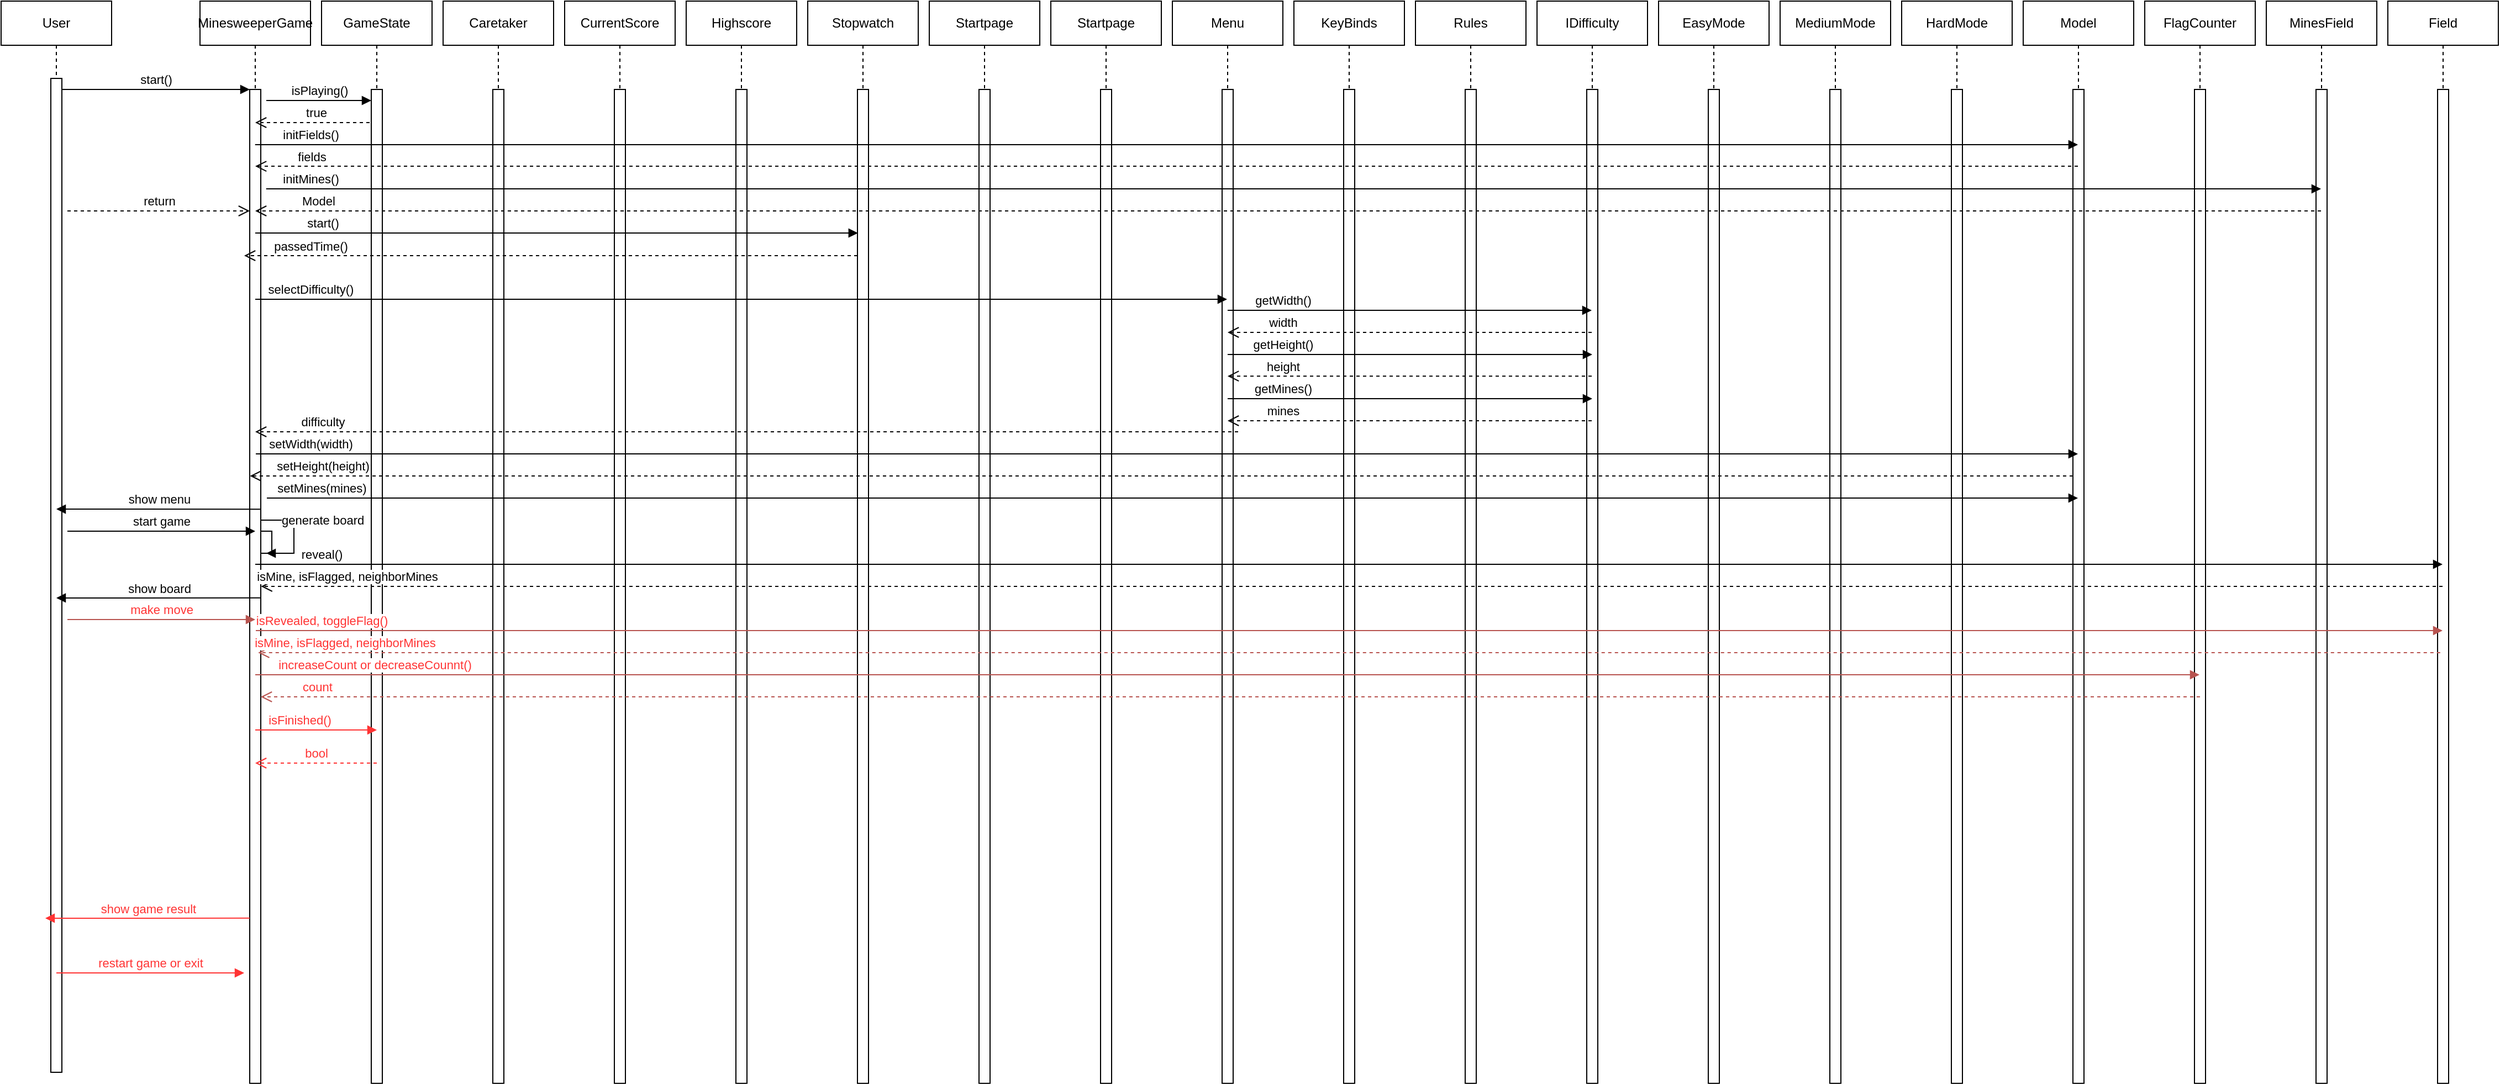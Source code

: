 <mxfile version="24.0.4" type="device">
  <diagram name="Page-1" id="2YBvvXClWsGukQMizWep">
    <mxGraphModel dx="1750" dy="928" grid="1" gridSize="10" guides="1" tooltips="1" connect="1" arrows="1" fold="1" page="1" pageScale="1" pageWidth="850" pageHeight="1100" math="0" shadow="0">
      <root>
        <mxCell id="0" />
        <mxCell id="1" parent="0" />
        <mxCell id="aM9ryv3xv72pqoxQDRHE-1" value="User" style="shape=umlLifeline;perimeter=lifelinePerimeter;whiteSpace=wrap;html=1;container=0;dropTarget=0;collapsible=0;recursiveResize=0;outlineConnect=0;portConstraint=eastwest;newEdgeStyle={&quot;edgeStyle&quot;:&quot;elbowEdgeStyle&quot;,&quot;elbow&quot;:&quot;vertical&quot;,&quot;curved&quot;:0,&quot;rounded&quot;:0};" parent="1" vertex="1">
          <mxGeometry x="40" y="40" width="100" height="970" as="geometry" />
        </mxCell>
        <mxCell id="aM9ryv3xv72pqoxQDRHE-2" value="" style="html=1;points=[];perimeter=orthogonalPerimeter;outlineConnect=0;targetShapes=umlLifeline;portConstraint=eastwest;newEdgeStyle={&quot;edgeStyle&quot;:&quot;elbowEdgeStyle&quot;,&quot;elbow&quot;:&quot;vertical&quot;,&quot;curved&quot;:0,&quot;rounded&quot;:0};" parent="aM9ryv3xv72pqoxQDRHE-1" vertex="1">
          <mxGeometry x="45" y="70" width="10" height="900" as="geometry" />
        </mxCell>
        <mxCell id="aM9ryv3xv72pqoxQDRHE-5" value="MinesweeperGame" style="shape=umlLifeline;perimeter=lifelinePerimeter;whiteSpace=wrap;html=1;container=0;dropTarget=0;collapsible=0;recursiveResize=0;outlineConnect=0;portConstraint=eastwest;newEdgeStyle={&quot;edgeStyle&quot;:&quot;elbowEdgeStyle&quot;,&quot;elbow&quot;:&quot;vertical&quot;,&quot;curved&quot;:0,&quot;rounded&quot;:0};" parent="1" vertex="1">
          <mxGeometry x="220" y="40" width="100" height="980" as="geometry" />
        </mxCell>
        <mxCell id="aM9ryv3xv72pqoxQDRHE-6" value="" style="html=1;points=[];perimeter=orthogonalPerimeter;outlineConnect=0;targetShapes=umlLifeline;portConstraint=eastwest;newEdgeStyle={&quot;edgeStyle&quot;:&quot;elbowEdgeStyle&quot;,&quot;elbow&quot;:&quot;vertical&quot;,&quot;curved&quot;:0,&quot;rounded&quot;:0};" parent="aM9ryv3xv72pqoxQDRHE-5" vertex="1">
          <mxGeometry x="45" y="80" width="10" height="900" as="geometry" />
        </mxCell>
        <mxCell id="aChDN-awmb8kZ2AirOsY-59" value="" style="html=1;points=[[0,0,0,0,5],[0,1,0,0,-5],[1,0,0,0,5],[1,1,0,0,-5]];perimeter=orthogonalPerimeter;outlineConnect=0;targetShapes=umlLifeline;portConstraint=eastwest;newEdgeStyle={&quot;curved&quot;:0,&quot;rounded&quot;:0};" parent="aM9ryv3xv72pqoxQDRHE-5" vertex="1">
          <mxGeometry x="55" y="480" width="10" height="20" as="geometry" />
        </mxCell>
        <mxCell id="aChDN-awmb8kZ2AirOsY-60" value="generate board" style="html=1;align=left;spacingLeft=2;endArrow=block;rounded=0;edgeStyle=orthogonalEdgeStyle;curved=0;rounded=0;" parent="aM9ryv3xv72pqoxQDRHE-5" edge="1">
          <mxGeometry x="-0.647" relative="1" as="geometry">
            <mxPoint x="55" y="470" as="sourcePoint" />
            <Array as="points">
              <mxPoint x="85" y="500" />
            </Array>
            <mxPoint x="60.0" y="500" as="targetPoint" />
            <mxPoint as="offset" />
          </mxGeometry>
        </mxCell>
        <mxCell id="aM9ryv3xv72pqoxQDRHE-7" value="start()" style="html=1;verticalAlign=bottom;endArrow=block;edgeStyle=elbowEdgeStyle;elbow=vertical;curved=0;rounded=0;" parent="1" source="aM9ryv3xv72pqoxQDRHE-2" target="aM9ryv3xv72pqoxQDRHE-6" edge="1">
          <mxGeometry relative="1" as="geometry">
            <mxPoint x="195" y="130" as="sourcePoint" />
            <Array as="points">
              <mxPoint x="180" y="120" />
            </Array>
          </mxGeometry>
        </mxCell>
        <mxCell id="aM9ryv3xv72pqoxQDRHE-8" value="true" style="html=1;verticalAlign=bottom;endArrow=open;dashed=1;endSize=8;edgeStyle=elbowEdgeStyle;elbow=vertical;curved=0;rounded=0;" parent="1" source="aChDN-awmb8kZ2AirOsY-1" edge="1">
          <mxGeometry x="-0.004" relative="1" as="geometry">
            <mxPoint x="270" y="150" as="targetPoint" />
            <Array as="points">
              <mxPoint x="365" y="150" />
            </Array>
            <mxPoint x="440" y="150" as="sourcePoint" />
            <mxPoint as="offset" />
          </mxGeometry>
        </mxCell>
        <mxCell id="aM9ryv3xv72pqoxQDRHE-10" value="return" style="html=1;verticalAlign=bottom;endArrow=open;dashed=1;endSize=8;edgeStyle=elbowEdgeStyle;elbow=vertical;curved=0;rounded=0;" parent="1" target="aM9ryv3xv72pqoxQDRHE-6" edge="1">
          <mxGeometry relative="1" as="geometry">
            <mxPoint x="175" y="235" as="targetPoint" />
            <Array as="points">
              <mxPoint x="180" y="230" />
            </Array>
            <mxPoint x="100" y="230" as="sourcePoint" />
          </mxGeometry>
        </mxCell>
        <mxCell id="aChDN-awmb8kZ2AirOsY-1" value="GameState" style="shape=umlLifeline;perimeter=lifelinePerimeter;whiteSpace=wrap;html=1;container=0;dropTarget=0;collapsible=0;recursiveResize=0;outlineConnect=0;portConstraint=eastwest;newEdgeStyle={&quot;edgeStyle&quot;:&quot;elbowEdgeStyle&quot;,&quot;elbow&quot;:&quot;vertical&quot;,&quot;curved&quot;:0,&quot;rounded&quot;:0};" parent="1" vertex="1">
          <mxGeometry x="330" y="40" width="100" height="980" as="geometry" />
        </mxCell>
        <mxCell id="aChDN-awmb8kZ2AirOsY-2" value="" style="html=1;points=[];perimeter=orthogonalPerimeter;outlineConnect=0;targetShapes=umlLifeline;portConstraint=eastwest;newEdgeStyle={&quot;edgeStyle&quot;:&quot;elbowEdgeStyle&quot;,&quot;elbow&quot;:&quot;vertical&quot;,&quot;curved&quot;:0,&quot;rounded&quot;:0};" parent="aChDN-awmb8kZ2AirOsY-1" vertex="1">
          <mxGeometry x="45" y="80" width="10" height="900" as="geometry" />
        </mxCell>
        <mxCell id="aChDN-awmb8kZ2AirOsY-3" value="Caretaker" style="shape=umlLifeline;perimeter=lifelinePerimeter;whiteSpace=wrap;html=1;container=0;dropTarget=0;collapsible=0;recursiveResize=0;outlineConnect=0;portConstraint=eastwest;newEdgeStyle={&quot;edgeStyle&quot;:&quot;elbowEdgeStyle&quot;,&quot;elbow&quot;:&quot;vertical&quot;,&quot;curved&quot;:0,&quot;rounded&quot;:0};" parent="1" vertex="1">
          <mxGeometry x="440" y="40" width="100" height="980" as="geometry" />
        </mxCell>
        <mxCell id="aChDN-awmb8kZ2AirOsY-4" value="" style="html=1;points=[];perimeter=orthogonalPerimeter;outlineConnect=0;targetShapes=umlLifeline;portConstraint=eastwest;newEdgeStyle={&quot;edgeStyle&quot;:&quot;elbowEdgeStyle&quot;,&quot;elbow&quot;:&quot;vertical&quot;,&quot;curved&quot;:0,&quot;rounded&quot;:0};" parent="aChDN-awmb8kZ2AirOsY-3" vertex="1">
          <mxGeometry x="45" y="80" width="10" height="900" as="geometry" />
        </mxCell>
        <mxCell id="aChDN-awmb8kZ2AirOsY-5" value="CurrentScore" style="shape=umlLifeline;perimeter=lifelinePerimeter;whiteSpace=wrap;html=1;container=0;dropTarget=0;collapsible=0;recursiveResize=0;outlineConnect=0;portConstraint=eastwest;newEdgeStyle={&quot;edgeStyle&quot;:&quot;elbowEdgeStyle&quot;,&quot;elbow&quot;:&quot;vertical&quot;,&quot;curved&quot;:0,&quot;rounded&quot;:0};" parent="1" vertex="1">
          <mxGeometry x="550" y="40" width="100" height="980" as="geometry" />
        </mxCell>
        <mxCell id="aChDN-awmb8kZ2AirOsY-6" value="" style="html=1;points=[];perimeter=orthogonalPerimeter;outlineConnect=0;targetShapes=umlLifeline;portConstraint=eastwest;newEdgeStyle={&quot;edgeStyle&quot;:&quot;elbowEdgeStyle&quot;,&quot;elbow&quot;:&quot;vertical&quot;,&quot;curved&quot;:0,&quot;rounded&quot;:0};" parent="aChDN-awmb8kZ2AirOsY-5" vertex="1">
          <mxGeometry x="45" y="80" width="10" height="900" as="geometry" />
        </mxCell>
        <mxCell id="aChDN-awmb8kZ2AirOsY-7" value="Highscore&lt;span style=&quot;color: rgba(0, 0, 0, 0); font-family: monospace; font-size: 0px; text-align: start; text-wrap: nowrap;&quot;&gt;%3CmxGraphModel%3E%3Croot%3E%3CmxCell%20id%3D%220%22%2F%3E%3CmxCell%20id%3D%221%22%20parent%3D%220%22%2F%3E%3CmxCell%20id%3D%222%22%20value%3D%22CurrentScore%22%20style%3D%22shape%3DumlLifeline%3Bperimeter%3DlifelinePerimeter%3BwhiteSpace%3Dwrap%3Bhtml%3D1%3Bcontainer%3D0%3BdropTarget%3D0%3Bcollapsible%3D0%3BrecursiveResize%3D0%3BoutlineConnect%3D0%3BportConstraint%3Deastwest%3BnewEdgeStyle%3D%7B%26quot%3BedgeStyle%26quot%3B%3A%26quot%3BelbowEdgeStyle%26quot%3B%2C%26quot%3Belbow%26quot%3B%3A%26quot%3Bvertical%26quot%3B%2C%26quot%3Bcurved%26quot%3B%3A0%2C%26quot%3Brounded%26quot%3B%3A0%7D%3B%22%20vertex%3D%221%22%20parent%3D%221%22%3E%3CmxGeometry%20x%3D%22550%22%20y%3D%2240%22%20width%3D%22100%22%20height%3D%22300%22%20as%3D%22geometry%22%2F%3E%3C%2FmxCell%3E%3CmxCell%20id%3D%223%22%20value%3D%22%22%20style%3D%22html%3D1%3Bpoints%3D%5B%5D%3Bperimeter%3DorthogonalPerimeter%3BoutlineConnect%3D0%3BtargetShapes%3DumlLifeline%3BportConstraint%3Deastwest%3BnewEdgeStyle%3D%7B%26quot%3BedgeStyle%26quot%3B%3A%26quot%3BelbowEdgeStyle%26quot%3B%2C%26quot%3Belbow%26quot%3B%3A%26quot%3Bvertical%26quot%3B%2C%26quot%3Bcurved%26quot%3B%3A0%2C%26quot%3Brounded%26quot%3B%3A0%7D%3B%22%20vertex%3D%221%22%20parent%3D%222%22%3E%3CmxGeometry%20x%3D%2245%22%20y%3D%2280%22%20width%3D%2210%22%20height%3D%22170%22%20as%3D%22geometry%22%2F%3E%3C%2FmxCell%3E%3C%2Froot%3E%3C%2FmxGraphModel%3E&lt;/span&gt;" style="shape=umlLifeline;perimeter=lifelinePerimeter;whiteSpace=wrap;html=1;container=0;dropTarget=0;collapsible=0;recursiveResize=0;outlineConnect=0;portConstraint=eastwest;newEdgeStyle={&quot;edgeStyle&quot;:&quot;elbowEdgeStyle&quot;,&quot;elbow&quot;:&quot;vertical&quot;,&quot;curved&quot;:0,&quot;rounded&quot;:0};" parent="1" vertex="1">
          <mxGeometry x="660" y="40" width="100" height="980" as="geometry" />
        </mxCell>
        <mxCell id="aChDN-awmb8kZ2AirOsY-8" value="" style="html=1;points=[];perimeter=orthogonalPerimeter;outlineConnect=0;targetShapes=umlLifeline;portConstraint=eastwest;newEdgeStyle={&quot;edgeStyle&quot;:&quot;elbowEdgeStyle&quot;,&quot;elbow&quot;:&quot;vertical&quot;,&quot;curved&quot;:0,&quot;rounded&quot;:0};" parent="aChDN-awmb8kZ2AirOsY-7" vertex="1">
          <mxGeometry x="45" y="80" width="10" height="900" as="geometry" />
        </mxCell>
        <mxCell id="aChDN-awmb8kZ2AirOsY-9" value="Stopwatch" style="shape=umlLifeline;perimeter=lifelinePerimeter;whiteSpace=wrap;html=1;container=0;dropTarget=0;collapsible=0;recursiveResize=0;outlineConnect=0;portConstraint=eastwest;newEdgeStyle={&quot;edgeStyle&quot;:&quot;elbowEdgeStyle&quot;,&quot;elbow&quot;:&quot;vertical&quot;,&quot;curved&quot;:0,&quot;rounded&quot;:0};" parent="1" vertex="1">
          <mxGeometry x="770" y="40" width="100" height="980" as="geometry" />
        </mxCell>
        <mxCell id="aChDN-awmb8kZ2AirOsY-10" value="" style="html=1;points=[];perimeter=orthogonalPerimeter;outlineConnect=0;targetShapes=umlLifeline;portConstraint=eastwest;newEdgeStyle={&quot;edgeStyle&quot;:&quot;elbowEdgeStyle&quot;,&quot;elbow&quot;:&quot;vertical&quot;,&quot;curved&quot;:0,&quot;rounded&quot;:0};" parent="aChDN-awmb8kZ2AirOsY-9" vertex="1">
          <mxGeometry x="45" y="80" width="10" height="900" as="geometry" />
        </mxCell>
        <mxCell id="aChDN-awmb8kZ2AirOsY-11" value="Startpage" style="shape=umlLifeline;perimeter=lifelinePerimeter;whiteSpace=wrap;html=1;container=0;dropTarget=0;collapsible=0;recursiveResize=0;outlineConnect=0;portConstraint=eastwest;newEdgeStyle={&quot;edgeStyle&quot;:&quot;elbowEdgeStyle&quot;,&quot;elbow&quot;:&quot;vertical&quot;,&quot;curved&quot;:0,&quot;rounded&quot;:0};" parent="1" vertex="1">
          <mxGeometry x="880" y="40" width="100" height="980" as="geometry" />
        </mxCell>
        <mxCell id="aChDN-awmb8kZ2AirOsY-12" value="" style="html=1;points=[];perimeter=orthogonalPerimeter;outlineConnect=0;targetShapes=umlLifeline;portConstraint=eastwest;newEdgeStyle={&quot;edgeStyle&quot;:&quot;elbowEdgeStyle&quot;,&quot;elbow&quot;:&quot;vertical&quot;,&quot;curved&quot;:0,&quot;rounded&quot;:0};" parent="aChDN-awmb8kZ2AirOsY-11" vertex="1">
          <mxGeometry x="45" y="80" width="10" height="900" as="geometry" />
        </mxCell>
        <mxCell id="aChDN-awmb8kZ2AirOsY-13" value="Startpage" style="shape=umlLifeline;perimeter=lifelinePerimeter;whiteSpace=wrap;html=1;container=0;dropTarget=0;collapsible=0;recursiveResize=0;outlineConnect=0;portConstraint=eastwest;newEdgeStyle={&quot;edgeStyle&quot;:&quot;elbowEdgeStyle&quot;,&quot;elbow&quot;:&quot;vertical&quot;,&quot;curved&quot;:0,&quot;rounded&quot;:0};" parent="1" vertex="1">
          <mxGeometry x="990" y="40" width="100" height="980" as="geometry" />
        </mxCell>
        <mxCell id="aChDN-awmb8kZ2AirOsY-14" value="" style="html=1;points=[];perimeter=orthogonalPerimeter;outlineConnect=0;targetShapes=umlLifeline;portConstraint=eastwest;newEdgeStyle={&quot;edgeStyle&quot;:&quot;elbowEdgeStyle&quot;,&quot;elbow&quot;:&quot;vertical&quot;,&quot;curved&quot;:0,&quot;rounded&quot;:0};" parent="aChDN-awmb8kZ2AirOsY-13" vertex="1">
          <mxGeometry x="45" y="80" width="10" height="900" as="geometry" />
        </mxCell>
        <mxCell id="aChDN-awmb8kZ2AirOsY-15" value="Menu" style="shape=umlLifeline;perimeter=lifelinePerimeter;whiteSpace=wrap;html=1;container=0;dropTarget=0;collapsible=0;recursiveResize=0;outlineConnect=0;portConstraint=eastwest;newEdgeStyle={&quot;edgeStyle&quot;:&quot;elbowEdgeStyle&quot;,&quot;elbow&quot;:&quot;vertical&quot;,&quot;curved&quot;:0,&quot;rounded&quot;:0};" parent="1" vertex="1">
          <mxGeometry x="1100" y="40" width="100" height="980" as="geometry" />
        </mxCell>
        <mxCell id="aChDN-awmb8kZ2AirOsY-16" value="" style="html=1;points=[];perimeter=orthogonalPerimeter;outlineConnect=0;targetShapes=umlLifeline;portConstraint=eastwest;newEdgeStyle={&quot;edgeStyle&quot;:&quot;elbowEdgeStyle&quot;,&quot;elbow&quot;:&quot;vertical&quot;,&quot;curved&quot;:0,&quot;rounded&quot;:0};" parent="aChDN-awmb8kZ2AirOsY-15" vertex="1">
          <mxGeometry x="45" y="80" width="10" height="900" as="geometry" />
        </mxCell>
        <mxCell id="aChDN-awmb8kZ2AirOsY-17" value="KeyBinds" style="shape=umlLifeline;perimeter=lifelinePerimeter;whiteSpace=wrap;html=1;container=0;dropTarget=0;collapsible=0;recursiveResize=0;outlineConnect=0;portConstraint=eastwest;newEdgeStyle={&quot;edgeStyle&quot;:&quot;elbowEdgeStyle&quot;,&quot;elbow&quot;:&quot;vertical&quot;,&quot;curved&quot;:0,&quot;rounded&quot;:0};" parent="1" vertex="1">
          <mxGeometry x="1210" y="40" width="100" height="980" as="geometry" />
        </mxCell>
        <mxCell id="aChDN-awmb8kZ2AirOsY-18" value="" style="html=1;points=[];perimeter=orthogonalPerimeter;outlineConnect=0;targetShapes=umlLifeline;portConstraint=eastwest;newEdgeStyle={&quot;edgeStyle&quot;:&quot;elbowEdgeStyle&quot;,&quot;elbow&quot;:&quot;vertical&quot;,&quot;curved&quot;:0,&quot;rounded&quot;:0};" parent="aChDN-awmb8kZ2AirOsY-17" vertex="1">
          <mxGeometry x="45" y="80" width="10" height="900" as="geometry" />
        </mxCell>
        <mxCell id="aChDN-awmb8kZ2AirOsY-19" value="Rules" style="shape=umlLifeline;perimeter=lifelinePerimeter;whiteSpace=wrap;html=1;container=0;dropTarget=0;collapsible=0;recursiveResize=0;outlineConnect=0;portConstraint=eastwest;newEdgeStyle={&quot;edgeStyle&quot;:&quot;elbowEdgeStyle&quot;,&quot;elbow&quot;:&quot;vertical&quot;,&quot;curved&quot;:0,&quot;rounded&quot;:0};" parent="1" vertex="1">
          <mxGeometry x="1320" y="40" width="100" height="980" as="geometry" />
        </mxCell>
        <mxCell id="aChDN-awmb8kZ2AirOsY-20" value="" style="html=1;points=[];perimeter=orthogonalPerimeter;outlineConnect=0;targetShapes=umlLifeline;portConstraint=eastwest;newEdgeStyle={&quot;edgeStyle&quot;:&quot;elbowEdgeStyle&quot;,&quot;elbow&quot;:&quot;vertical&quot;,&quot;curved&quot;:0,&quot;rounded&quot;:0};" parent="aChDN-awmb8kZ2AirOsY-19" vertex="1">
          <mxGeometry x="45" y="80" width="10" height="900" as="geometry" />
        </mxCell>
        <mxCell id="aChDN-awmb8kZ2AirOsY-21" value="IDifficulty" style="shape=umlLifeline;perimeter=lifelinePerimeter;whiteSpace=wrap;html=1;container=0;dropTarget=0;collapsible=0;recursiveResize=0;outlineConnect=0;portConstraint=eastwest;newEdgeStyle={&quot;edgeStyle&quot;:&quot;elbowEdgeStyle&quot;,&quot;elbow&quot;:&quot;vertical&quot;,&quot;curved&quot;:0,&quot;rounded&quot;:0};" parent="1" vertex="1">
          <mxGeometry x="1430" y="40" width="100" height="980" as="geometry" />
        </mxCell>
        <mxCell id="aChDN-awmb8kZ2AirOsY-22" value="" style="html=1;points=[];perimeter=orthogonalPerimeter;outlineConnect=0;targetShapes=umlLifeline;portConstraint=eastwest;newEdgeStyle={&quot;edgeStyle&quot;:&quot;elbowEdgeStyle&quot;,&quot;elbow&quot;:&quot;vertical&quot;,&quot;curved&quot;:0,&quot;rounded&quot;:0};" parent="aChDN-awmb8kZ2AirOsY-21" vertex="1">
          <mxGeometry x="45" y="80" width="10" height="900" as="geometry" />
        </mxCell>
        <mxCell id="aChDN-awmb8kZ2AirOsY-23" value="EasyMode" style="shape=umlLifeline;perimeter=lifelinePerimeter;whiteSpace=wrap;html=1;container=0;dropTarget=0;collapsible=0;recursiveResize=0;outlineConnect=0;portConstraint=eastwest;newEdgeStyle={&quot;edgeStyle&quot;:&quot;elbowEdgeStyle&quot;,&quot;elbow&quot;:&quot;vertical&quot;,&quot;curved&quot;:0,&quot;rounded&quot;:0};" parent="1" vertex="1">
          <mxGeometry x="1540" y="40" width="100" height="980" as="geometry" />
        </mxCell>
        <mxCell id="aChDN-awmb8kZ2AirOsY-24" value="" style="html=1;points=[];perimeter=orthogonalPerimeter;outlineConnect=0;targetShapes=umlLifeline;portConstraint=eastwest;newEdgeStyle={&quot;edgeStyle&quot;:&quot;elbowEdgeStyle&quot;,&quot;elbow&quot;:&quot;vertical&quot;,&quot;curved&quot;:0,&quot;rounded&quot;:0};" parent="aChDN-awmb8kZ2AirOsY-23" vertex="1">
          <mxGeometry x="45" y="80" width="10" height="900" as="geometry" />
        </mxCell>
        <mxCell id="aChDN-awmb8kZ2AirOsY-25" value="MediumMode" style="shape=umlLifeline;perimeter=lifelinePerimeter;whiteSpace=wrap;html=1;container=0;dropTarget=0;collapsible=0;recursiveResize=0;outlineConnect=0;portConstraint=eastwest;newEdgeStyle={&quot;edgeStyle&quot;:&quot;elbowEdgeStyle&quot;,&quot;elbow&quot;:&quot;vertical&quot;,&quot;curved&quot;:0,&quot;rounded&quot;:0};" parent="1" vertex="1">
          <mxGeometry x="1650" y="40" width="100" height="980" as="geometry" />
        </mxCell>
        <mxCell id="aChDN-awmb8kZ2AirOsY-26" value="" style="html=1;points=[];perimeter=orthogonalPerimeter;outlineConnect=0;targetShapes=umlLifeline;portConstraint=eastwest;newEdgeStyle={&quot;edgeStyle&quot;:&quot;elbowEdgeStyle&quot;,&quot;elbow&quot;:&quot;vertical&quot;,&quot;curved&quot;:0,&quot;rounded&quot;:0};" parent="aChDN-awmb8kZ2AirOsY-25" vertex="1">
          <mxGeometry x="45" y="80" width="10" height="900" as="geometry" />
        </mxCell>
        <mxCell id="aChDN-awmb8kZ2AirOsY-27" value="HardMode" style="shape=umlLifeline;perimeter=lifelinePerimeter;whiteSpace=wrap;html=1;container=0;dropTarget=0;collapsible=0;recursiveResize=0;outlineConnect=0;portConstraint=eastwest;newEdgeStyle={&quot;edgeStyle&quot;:&quot;elbowEdgeStyle&quot;,&quot;elbow&quot;:&quot;vertical&quot;,&quot;curved&quot;:0,&quot;rounded&quot;:0};" parent="1" vertex="1">
          <mxGeometry x="1760" y="40" width="100" height="980" as="geometry" />
        </mxCell>
        <mxCell id="aChDN-awmb8kZ2AirOsY-28" value="" style="html=1;points=[];perimeter=orthogonalPerimeter;outlineConnect=0;targetShapes=umlLifeline;portConstraint=eastwest;newEdgeStyle={&quot;edgeStyle&quot;:&quot;elbowEdgeStyle&quot;,&quot;elbow&quot;:&quot;vertical&quot;,&quot;curved&quot;:0,&quot;rounded&quot;:0};" parent="aChDN-awmb8kZ2AirOsY-27" vertex="1">
          <mxGeometry x="45" y="80" width="10" height="900" as="geometry" />
        </mxCell>
        <mxCell id="aChDN-awmb8kZ2AirOsY-29" value="Model" style="shape=umlLifeline;perimeter=lifelinePerimeter;whiteSpace=wrap;html=1;container=0;dropTarget=0;collapsible=0;recursiveResize=0;outlineConnect=0;portConstraint=eastwest;newEdgeStyle={&quot;edgeStyle&quot;:&quot;elbowEdgeStyle&quot;,&quot;elbow&quot;:&quot;vertical&quot;,&quot;curved&quot;:0,&quot;rounded&quot;:0};" parent="1" vertex="1">
          <mxGeometry x="1870" y="40" width="100" height="980" as="geometry" />
        </mxCell>
        <mxCell id="aChDN-awmb8kZ2AirOsY-30" value="" style="html=1;points=[];perimeter=orthogonalPerimeter;outlineConnect=0;targetShapes=umlLifeline;portConstraint=eastwest;newEdgeStyle={&quot;edgeStyle&quot;:&quot;elbowEdgeStyle&quot;,&quot;elbow&quot;:&quot;vertical&quot;,&quot;curved&quot;:0,&quot;rounded&quot;:0};" parent="aChDN-awmb8kZ2AirOsY-29" vertex="1">
          <mxGeometry x="45" y="80" width="10" height="900" as="geometry" />
        </mxCell>
        <mxCell id="aChDN-awmb8kZ2AirOsY-31" value="FlagCounter" style="shape=umlLifeline;perimeter=lifelinePerimeter;whiteSpace=wrap;html=1;container=0;dropTarget=0;collapsible=0;recursiveResize=0;outlineConnect=0;portConstraint=eastwest;newEdgeStyle={&quot;edgeStyle&quot;:&quot;elbowEdgeStyle&quot;,&quot;elbow&quot;:&quot;vertical&quot;,&quot;curved&quot;:0,&quot;rounded&quot;:0};" parent="1" vertex="1">
          <mxGeometry x="1980" y="40" width="100" height="980" as="geometry" />
        </mxCell>
        <mxCell id="aChDN-awmb8kZ2AirOsY-32" value="" style="html=1;points=[];perimeter=orthogonalPerimeter;outlineConnect=0;targetShapes=umlLifeline;portConstraint=eastwest;newEdgeStyle={&quot;edgeStyle&quot;:&quot;elbowEdgeStyle&quot;,&quot;elbow&quot;:&quot;vertical&quot;,&quot;curved&quot;:0,&quot;rounded&quot;:0};" parent="aChDN-awmb8kZ2AirOsY-31" vertex="1">
          <mxGeometry x="45" y="80" width="10" height="900" as="geometry" />
        </mxCell>
        <mxCell id="aChDN-awmb8kZ2AirOsY-33" value="MinesField" style="shape=umlLifeline;perimeter=lifelinePerimeter;whiteSpace=wrap;html=1;container=0;dropTarget=0;collapsible=0;recursiveResize=0;outlineConnect=0;portConstraint=eastwest;newEdgeStyle={&quot;edgeStyle&quot;:&quot;elbowEdgeStyle&quot;,&quot;elbow&quot;:&quot;vertical&quot;,&quot;curved&quot;:0,&quot;rounded&quot;:0};" parent="1" vertex="1">
          <mxGeometry x="2090" y="40" width="100" height="980" as="geometry" />
        </mxCell>
        <mxCell id="aChDN-awmb8kZ2AirOsY-34" value="" style="html=1;points=[];perimeter=orthogonalPerimeter;outlineConnect=0;targetShapes=umlLifeline;portConstraint=eastwest;newEdgeStyle={&quot;edgeStyle&quot;:&quot;elbowEdgeStyle&quot;,&quot;elbow&quot;:&quot;vertical&quot;,&quot;curved&quot;:0,&quot;rounded&quot;:0};" parent="aChDN-awmb8kZ2AirOsY-33" vertex="1">
          <mxGeometry x="45" y="80" width="10" height="900" as="geometry" />
        </mxCell>
        <mxCell id="aChDN-awmb8kZ2AirOsY-35" value="Field" style="shape=umlLifeline;perimeter=lifelinePerimeter;whiteSpace=wrap;html=1;container=0;dropTarget=0;collapsible=0;recursiveResize=0;outlineConnect=0;portConstraint=eastwest;newEdgeStyle={&quot;edgeStyle&quot;:&quot;elbowEdgeStyle&quot;,&quot;elbow&quot;:&quot;vertical&quot;,&quot;curved&quot;:0,&quot;rounded&quot;:0};" parent="1" vertex="1">
          <mxGeometry x="2200" y="40" width="100" height="980" as="geometry" />
        </mxCell>
        <mxCell id="aChDN-awmb8kZ2AirOsY-36" value="" style="html=1;points=[];perimeter=orthogonalPerimeter;outlineConnect=0;targetShapes=umlLifeline;portConstraint=eastwest;newEdgeStyle={&quot;edgeStyle&quot;:&quot;elbowEdgeStyle&quot;,&quot;elbow&quot;:&quot;vertical&quot;,&quot;curved&quot;:0,&quot;rounded&quot;:0};" parent="aChDN-awmb8kZ2AirOsY-35" vertex="1">
          <mxGeometry x="45" y="80" width="10" height="900" as="geometry" />
        </mxCell>
        <mxCell id="aChDN-awmb8kZ2AirOsY-37" value="isPlaying()" style="html=1;verticalAlign=bottom;endArrow=block;edgeStyle=elbowEdgeStyle;elbow=vertical;curved=0;rounded=0;" parent="1" target="aChDN-awmb8kZ2AirOsY-2" edge="1">
          <mxGeometry relative="1" as="geometry">
            <mxPoint x="280" y="130" as="sourcePoint" />
            <Array as="points">
              <mxPoint x="355" y="130" />
            </Array>
            <mxPoint x="370" y="130" as="targetPoint" />
          </mxGeometry>
        </mxCell>
        <mxCell id="aChDN-awmb8kZ2AirOsY-38" value="initFields()" style="html=1;verticalAlign=bottom;endArrow=block;edgeStyle=elbowEdgeStyle;elbow=vertical;curved=0;rounded=0;" parent="1" target="aChDN-awmb8kZ2AirOsY-29" edge="1">
          <mxGeometry x="-0.939" relative="1" as="geometry">
            <mxPoint x="269.875" y="170" as="sourcePoint" />
            <Array as="points">
              <mxPoint x="345" y="170" />
            </Array>
            <mxPoint x="365" y="170" as="targetPoint" />
            <mxPoint as="offset" />
          </mxGeometry>
        </mxCell>
        <mxCell id="aChDN-awmb8kZ2AirOsY-39" value="fields" style="html=1;verticalAlign=bottom;endArrow=open;dashed=1;endSize=8;edgeStyle=elbowEdgeStyle;elbow=vertical;curved=0;rounded=0;" parent="1" source="aChDN-awmb8kZ2AirOsY-29" edge="1">
          <mxGeometry x="0.939" relative="1" as="geometry">
            <mxPoint x="270" y="189.55" as="targetPoint" />
            <Array as="points">
              <mxPoint x="365" y="189.55" />
            </Array>
            <mxPoint x="380" y="189.55" as="sourcePoint" />
            <mxPoint as="offset" />
          </mxGeometry>
        </mxCell>
        <mxCell id="aChDN-awmb8kZ2AirOsY-40" value="initMines()" style="html=1;verticalAlign=bottom;endArrow=block;edgeStyle=elbowEdgeStyle;elbow=vertical;curved=0;rounded=0;" parent="1" target="aChDN-awmb8kZ2AirOsY-33" edge="1">
          <mxGeometry x="-0.957" relative="1" as="geometry">
            <mxPoint x="279.875" y="210" as="sourcePoint" />
            <Array as="points">
              <mxPoint x="355" y="210" />
            </Array>
            <mxPoint x="1930" y="210" as="targetPoint" />
            <mxPoint as="offset" />
          </mxGeometry>
        </mxCell>
        <mxCell id="aChDN-awmb8kZ2AirOsY-41" value="Model" style="html=1;verticalAlign=bottom;endArrow=open;dashed=1;endSize=8;edgeStyle=elbowEdgeStyle;elbow=vertical;curved=0;rounded=0;" parent="1" source="aChDN-awmb8kZ2AirOsY-33" edge="1">
          <mxGeometry x="0.939" relative="1" as="geometry">
            <mxPoint x="270" y="230" as="targetPoint" />
            <Array as="points" />
            <mxPoint x="1920" y="230.45" as="sourcePoint" />
            <mxPoint as="offset" />
          </mxGeometry>
        </mxCell>
        <mxCell id="aChDN-awmb8kZ2AirOsY-43" value="start()" style="html=1;verticalAlign=bottom;endArrow=block;edgeStyle=elbowEdgeStyle;elbow=vertical;curved=0;rounded=0;" parent="1" source="aM9ryv3xv72pqoxQDRHE-5" edge="1">
          <mxGeometry x="-0.778" relative="1" as="geometry">
            <mxPoint x="289.875" y="250" as="sourcePoint" />
            <Array as="points">
              <mxPoint x="365" y="250" />
            </Array>
            <mxPoint x="815.429" y="250" as="targetPoint" />
            <mxPoint as="offset" />
          </mxGeometry>
        </mxCell>
        <mxCell id="aChDN-awmb8kZ2AirOsY-44" value="passedTime()" style="html=1;verticalAlign=bottom;endArrow=open;dashed=1;endSize=8;edgeStyle=elbowEdgeStyle;elbow=vertical;curved=0;rounded=0;" parent="1" source="aChDN-awmb8kZ2AirOsY-10" edge="1">
          <mxGeometry x="0.783" relative="1" as="geometry">
            <mxPoint x="260" y="270.43" as="targetPoint" />
            <Array as="points" />
            <mxPoint x="805.429" y="270" as="sourcePoint" />
            <mxPoint as="offset" />
          </mxGeometry>
        </mxCell>
        <mxCell id="aChDN-awmb8kZ2AirOsY-45" value="show menu" style="html=1;verticalAlign=bottom;endArrow=block;edgeStyle=elbowEdgeStyle;elbow=vertical;curved=0;rounded=0;" parent="1" edge="1">
          <mxGeometry relative="1" as="geometry">
            <mxPoint x="275" y="500.134" as="sourcePoint" />
            <Array as="points" />
            <mxPoint x="90" y="500" as="targetPoint" />
          </mxGeometry>
        </mxCell>
        <mxCell id="aChDN-awmb8kZ2AirOsY-46" value="start game" style="html=1;verticalAlign=bottom;endArrow=block;edgeStyle=elbowEdgeStyle;elbow=vertical;curved=0;rounded=0;" parent="1" edge="1">
          <mxGeometry relative="1" as="geometry">
            <mxPoint x="100" y="520" as="sourcePoint" />
            <Array as="points">
              <mxPoint x="185" y="520" />
            </Array>
            <mxPoint x="270" y="520" as="targetPoint" />
          </mxGeometry>
        </mxCell>
        <mxCell id="aChDN-awmb8kZ2AirOsY-47" value="selectDifficulty()" style="html=1;verticalAlign=bottom;endArrow=block;edgeStyle=elbowEdgeStyle;elbow=vertical;curved=0;rounded=0;" parent="1" target="aChDN-awmb8kZ2AirOsY-15" edge="1">
          <mxGeometry x="-0.886" relative="1" as="geometry">
            <mxPoint x="270" y="310" as="sourcePoint" />
            <Array as="points">
              <mxPoint x="355" y="310" />
            </Array>
            <mxPoint x="440" y="310" as="targetPoint" />
            <mxPoint as="offset" />
          </mxGeometry>
        </mxCell>
        <mxCell id="aChDN-awmb8kZ2AirOsY-48" value="getWidth()" style="html=1;verticalAlign=bottom;endArrow=block;edgeStyle=elbowEdgeStyle;elbow=vertical;curved=0;rounded=0;" parent="1" target="aChDN-awmb8kZ2AirOsY-21" edge="1">
          <mxGeometry x="-0.697" relative="1" as="geometry">
            <mxPoint x="1150" y="320" as="sourcePoint" />
            <Array as="points">
              <mxPoint x="1235" y="320" />
            </Array>
            <mxPoint x="1320" y="320" as="targetPoint" />
            <mxPoint as="offset" />
          </mxGeometry>
        </mxCell>
        <mxCell id="aChDN-awmb8kZ2AirOsY-49" value="width" style="html=1;verticalAlign=bottom;endArrow=open;dashed=1;endSize=8;edgeStyle=elbowEdgeStyle;elbow=vertical;curved=0;rounded=0;" parent="1" edge="1">
          <mxGeometry x="0.697" relative="1" as="geometry">
            <mxPoint x="1150" y="340" as="targetPoint" />
            <Array as="points">
              <mxPoint x="1245" y="340" />
            </Array>
            <mxPoint x="1479.5" y="340" as="sourcePoint" />
            <mxPoint as="offset" />
          </mxGeometry>
        </mxCell>
        <mxCell id="aChDN-awmb8kZ2AirOsY-51" value="getHeight()" style="html=1;verticalAlign=bottom;endArrow=block;edgeStyle=elbowEdgeStyle;elbow=vertical;curved=0;rounded=0;" parent="1" edge="1">
          <mxGeometry x="-0.697" relative="1" as="geometry">
            <mxPoint x="1150" y="360" as="sourcePoint" />
            <Array as="points">
              <mxPoint x="1235" y="360" />
            </Array>
            <mxPoint x="1480" y="360" as="targetPoint" />
            <mxPoint as="offset" />
          </mxGeometry>
        </mxCell>
        <mxCell id="aChDN-awmb8kZ2AirOsY-52" value="height" style="html=1;verticalAlign=bottom;endArrow=open;dashed=1;endSize=8;edgeStyle=elbowEdgeStyle;elbow=vertical;curved=0;rounded=0;" parent="1" edge="1">
          <mxGeometry x="0.697" relative="1" as="geometry">
            <mxPoint x="1150" y="379.6" as="targetPoint" />
            <Array as="points">
              <mxPoint x="1245" y="379.6" />
            </Array>
            <mxPoint x="1479.5" y="379.6" as="sourcePoint" />
            <mxPoint as="offset" />
          </mxGeometry>
        </mxCell>
        <mxCell id="aChDN-awmb8kZ2AirOsY-53" value="getMines()" style="html=1;verticalAlign=bottom;endArrow=block;edgeStyle=elbowEdgeStyle;elbow=vertical;curved=0;rounded=0;" parent="1" edge="1">
          <mxGeometry x="-0.697" relative="1" as="geometry">
            <mxPoint x="1150" y="400" as="sourcePoint" />
            <Array as="points">
              <mxPoint x="1235" y="400" />
            </Array>
            <mxPoint x="1480" y="400" as="targetPoint" />
            <mxPoint as="offset" />
          </mxGeometry>
        </mxCell>
        <mxCell id="aChDN-awmb8kZ2AirOsY-54" value="mines" style="html=1;verticalAlign=bottom;endArrow=open;dashed=1;endSize=8;edgeStyle=elbowEdgeStyle;elbow=vertical;curved=0;rounded=0;" parent="1" edge="1">
          <mxGeometry x="0.697" relative="1" as="geometry">
            <mxPoint x="1150" y="420" as="targetPoint" />
            <Array as="points">
              <mxPoint x="1245" y="420" />
            </Array>
            <mxPoint x="1479.5" y="420" as="sourcePoint" />
            <mxPoint as="offset" />
          </mxGeometry>
        </mxCell>
        <mxCell id="aChDN-awmb8kZ2AirOsY-55" value="difficulty" style="html=1;verticalAlign=bottom;endArrow=open;dashed=1;endSize=8;edgeStyle=elbowEdgeStyle;elbow=vertical;curved=0;rounded=0;" parent="1" target="aM9ryv3xv72pqoxQDRHE-5" edge="1">
          <mxGeometry x="0.863" relative="1" as="geometry">
            <mxPoint x="830" y="430" as="targetPoint" />
            <Array as="points">
              <mxPoint x="925" y="430" />
            </Array>
            <mxPoint x="1159.5" y="430" as="sourcePoint" />
            <mxPoint as="offset" />
          </mxGeometry>
        </mxCell>
        <mxCell id="aChDN-awmb8kZ2AirOsY-56" value="setWidth(width)" style="html=1;verticalAlign=bottom;endArrow=block;edgeStyle=elbowEdgeStyle;elbow=vertical;curved=0;rounded=0;" parent="1" target="aChDN-awmb8kZ2AirOsY-29" edge="1">
          <mxGeometry x="-0.94" relative="1" as="geometry">
            <mxPoint x="270.5" y="450" as="sourcePoint" />
            <Array as="points">
              <mxPoint x="355.5" y="450" />
            </Array>
            <mxPoint x="1149.5" y="450" as="targetPoint" />
            <mxPoint as="offset" />
          </mxGeometry>
        </mxCell>
        <mxCell id="aChDN-awmb8kZ2AirOsY-57" value="setHeight(height)" style="html=1;verticalAlign=bottom;endArrow=open;dashed=1;endSize=8;edgeStyle=elbowEdgeStyle;elbow=vertical;curved=0;rounded=0;" parent="1" source="aChDN-awmb8kZ2AirOsY-30" edge="1">
          <mxGeometry x="0.921" relative="1" as="geometry">
            <mxPoint x="265.25" y="470" as="targetPoint" />
            <Array as="points">
              <mxPoint x="920.25" y="470" />
            </Array>
            <mxPoint x="1154.75" y="470" as="sourcePoint" />
            <mxPoint as="offset" />
          </mxGeometry>
        </mxCell>
        <mxCell id="aChDN-awmb8kZ2AirOsY-58" value="setMines(mines)" style="html=1;verticalAlign=bottom;endArrow=block;edgeStyle=elbowEdgeStyle;elbow=vertical;curved=0;rounded=0;" parent="1" target="aChDN-awmb8kZ2AirOsY-29" edge="1">
          <mxGeometry x="-0.94" relative="1" as="geometry">
            <mxPoint x="280.5" y="490" as="sourcePoint" />
            <Array as="points">
              <mxPoint x="365.5" y="490" />
            </Array>
            <mxPoint x="1900" y="490" as="targetPoint" />
            <mxPoint as="offset" />
          </mxGeometry>
        </mxCell>
        <mxCell id="aChDN-awmb8kZ2AirOsY-63" value="reveal()" style="html=1;verticalAlign=bottom;endArrow=block;edgeStyle=elbowEdgeStyle;elbow=vertical;curved=0;rounded=0;" parent="1" target="aChDN-awmb8kZ2AirOsY-35" edge="1">
          <mxGeometry x="-0.94" relative="1" as="geometry">
            <mxPoint x="270" y="550" as="sourcePoint" />
            <Array as="points">
              <mxPoint x="355" y="550" />
            </Array>
            <mxPoint x="1909.5" y="550" as="targetPoint" />
            <mxPoint as="offset" />
          </mxGeometry>
        </mxCell>
        <mxCell id="aChDN-awmb8kZ2AirOsY-64" value="isMine, isFlagged, neighborMines" style="html=1;verticalAlign=bottom;endArrow=open;dashed=1;endSize=8;edgeStyle=elbowEdgeStyle;elbow=vertical;curved=0;rounded=0;" parent="1" source="aChDN-awmb8kZ2AirOsY-35" edge="1">
          <mxGeometry x="0.921" relative="1" as="geometry">
            <mxPoint x="275.25" y="570" as="targetPoint" />
            <Array as="points">
              <mxPoint x="930.25" y="570" />
            </Array>
            <mxPoint x="1925" y="570" as="sourcePoint" />
            <mxPoint as="offset" />
          </mxGeometry>
        </mxCell>
        <mxCell id="aChDN-awmb8kZ2AirOsY-65" value="show board" style="html=1;verticalAlign=bottom;endArrow=block;edgeStyle=elbowEdgeStyle;elbow=vertical;curved=0;rounded=0;" parent="1" edge="1">
          <mxGeometry relative="1" as="geometry">
            <mxPoint x="275" y="580.424" as="sourcePoint" />
            <Array as="points" />
            <mxPoint x="90" y="580.29" as="targetPoint" />
          </mxGeometry>
        </mxCell>
        <mxCell id="aChDN-awmb8kZ2AirOsY-66" value="&lt;font color=&quot;#ff3333&quot;&gt;make move&lt;/font&gt;" style="html=1;verticalAlign=bottom;endArrow=block;edgeStyle=elbowEdgeStyle;elbow=vertical;curved=0;rounded=0;fillColor=#f8cecc;strokeColor=#b85450;" parent="1" edge="1">
          <mxGeometry relative="1" as="geometry">
            <mxPoint x="100" y="600" as="sourcePoint" />
            <Array as="points">
              <mxPoint x="185" y="600" />
            </Array>
            <mxPoint x="270" y="600" as="targetPoint" />
          </mxGeometry>
        </mxCell>
        <mxCell id="aChDN-awmb8kZ2AirOsY-67" value="&lt;font color=&quot;#ff3333&quot;&gt;isRevealed, toggleFlag()&lt;/font&gt;" style="html=1;verticalAlign=bottom;endArrow=block;edgeStyle=elbowEdgeStyle;elbow=vertical;curved=0;rounded=0;fillColor=#f8cecc;strokeColor=#b85450;" parent="1" edge="1">
          <mxGeometry x="-0.94" relative="1" as="geometry">
            <mxPoint x="270.5" y="610" as="sourcePoint" />
            <Array as="points">
              <mxPoint x="355.5" y="610" />
            </Array>
            <mxPoint x="2249.5" y="610" as="targetPoint" />
            <mxPoint as="offset" />
          </mxGeometry>
        </mxCell>
        <mxCell id="aChDN-awmb8kZ2AirOsY-68" value="&lt;font color=&quot;#ff3333&quot;&gt;isMine, isFlagged, neighborMines&lt;/font&gt;" style="html=1;verticalAlign=bottom;endArrow=open;dashed=1;endSize=8;edgeStyle=elbowEdgeStyle;elbow=vertical;curved=0;rounded=0;fillColor=#f8cecc;strokeColor=#b85450;" parent="1" edge="1">
          <mxGeometry x="0.921" relative="1" as="geometry">
            <mxPoint x="272.63" y="630" as="targetPoint" />
            <Array as="points">
              <mxPoint x="927.63" y="630" />
            </Array>
            <mxPoint x="2247.38" y="630" as="sourcePoint" />
            <mxPoint as="offset" />
          </mxGeometry>
        </mxCell>
        <mxCell id="aChDN-awmb8kZ2AirOsY-69" value="&lt;font color=&quot;#ff3333&quot;&gt;increaseCount or decreaseCounnt()&lt;/font&gt;" style="html=1;verticalAlign=bottom;endArrow=block;edgeStyle=elbowEdgeStyle;elbow=vertical;curved=0;rounded=0;fillColor=#f8cecc;strokeColor=#b85450;" parent="1" target="aChDN-awmb8kZ2AirOsY-31" edge="1">
          <mxGeometry x="-0.878" relative="1" as="geometry">
            <mxPoint x="270" y="650" as="sourcePoint" />
            <Array as="points">
              <mxPoint x="355" y="650" />
            </Array>
            <mxPoint x="1909.5" y="650" as="targetPoint" />
            <mxPoint as="offset" />
          </mxGeometry>
        </mxCell>
        <mxCell id="aChDN-awmb8kZ2AirOsY-70" value="&lt;font color=&quot;#ff3333&quot;&gt;count&lt;/font&gt;" style="html=1;verticalAlign=bottom;endArrow=open;dashed=1;endSize=8;edgeStyle=elbowEdgeStyle;elbow=vertical;curved=0;rounded=0;fillColor=#f8cecc;strokeColor=#b85450;" parent="1" target="aM9ryv3xv72pqoxQDRHE-6" edge="1">
          <mxGeometry x="0.942" relative="1" as="geometry">
            <mxPoint x="282.63" y="670" as="targetPoint" />
            <Array as="points">
              <mxPoint x="937.63" y="670" />
            </Array>
            <mxPoint x="2030" y="670" as="sourcePoint" />
            <mxPoint as="offset" />
          </mxGeometry>
        </mxCell>
        <mxCell id="aChDN-awmb8kZ2AirOsY-75" value="&lt;font color=&quot;#ff3333&quot;&gt;isFinished()&lt;/font&gt;" style="html=1;verticalAlign=bottom;endArrow=block;edgeStyle=elbowEdgeStyle;elbow=vertical;curved=0;rounded=0;strokeColor=#FF3333;" parent="1" edge="1">
          <mxGeometry x="-0.273" relative="1" as="geometry">
            <mxPoint x="270" y="700" as="sourcePoint" />
            <Array as="points">
              <mxPoint x="355" y="700" />
            </Array>
            <mxPoint x="380" y="700" as="targetPoint" />
            <mxPoint as="offset" />
          </mxGeometry>
        </mxCell>
        <mxCell id="aChDN-awmb8kZ2AirOsY-76" value="&lt;font color=&quot;#ff3333&quot;&gt;bool&lt;/font&gt;" style="html=1;verticalAlign=bottom;endArrow=open;dashed=1;endSize=8;edgeStyle=elbowEdgeStyle;elbow=horizontal;curved=0;rounded=0;strokeColor=#FF3333;" parent="1" edge="1">
          <mxGeometry x="0.006" relative="1" as="geometry">
            <mxPoint x="270" y="730" as="targetPoint" />
            <Array as="points" />
            <mxPoint x="380" y="730" as="sourcePoint" />
            <mxPoint as="offset" />
          </mxGeometry>
        </mxCell>
        <mxCell id="aChDN-awmb8kZ2AirOsY-77" value="&lt;font color=&quot;#ff3333&quot;&gt;show game result&lt;/font&gt;" style="html=1;verticalAlign=bottom;endArrow=block;edgeStyle=elbowEdgeStyle;elbow=vertical;curved=0;rounded=0;strokeColor=#FF3333;" parent="1" edge="1">
          <mxGeometry relative="1" as="geometry">
            <mxPoint x="265" y="870.424" as="sourcePoint" />
            <Array as="points" />
            <mxPoint x="80" y="870.29" as="targetPoint" />
          </mxGeometry>
        </mxCell>
        <mxCell id="aChDN-awmb8kZ2AirOsY-78" value="&lt;font color=&quot;#ff3333&quot;&gt;restart game or exit&lt;/font&gt;" style="html=1;verticalAlign=bottom;endArrow=block;edgeStyle=elbowEdgeStyle;elbow=vertical;curved=0;rounded=0;strokeColor=#FF3333;" parent="1" edge="1">
          <mxGeometry relative="1" as="geometry">
            <mxPoint x="90" y="920" as="sourcePoint" />
            <Array as="points">
              <mxPoint x="175" y="920" />
            </Array>
            <mxPoint x="260" y="920" as="targetPoint" />
          </mxGeometry>
        </mxCell>
      </root>
    </mxGraphModel>
  </diagram>
</mxfile>
